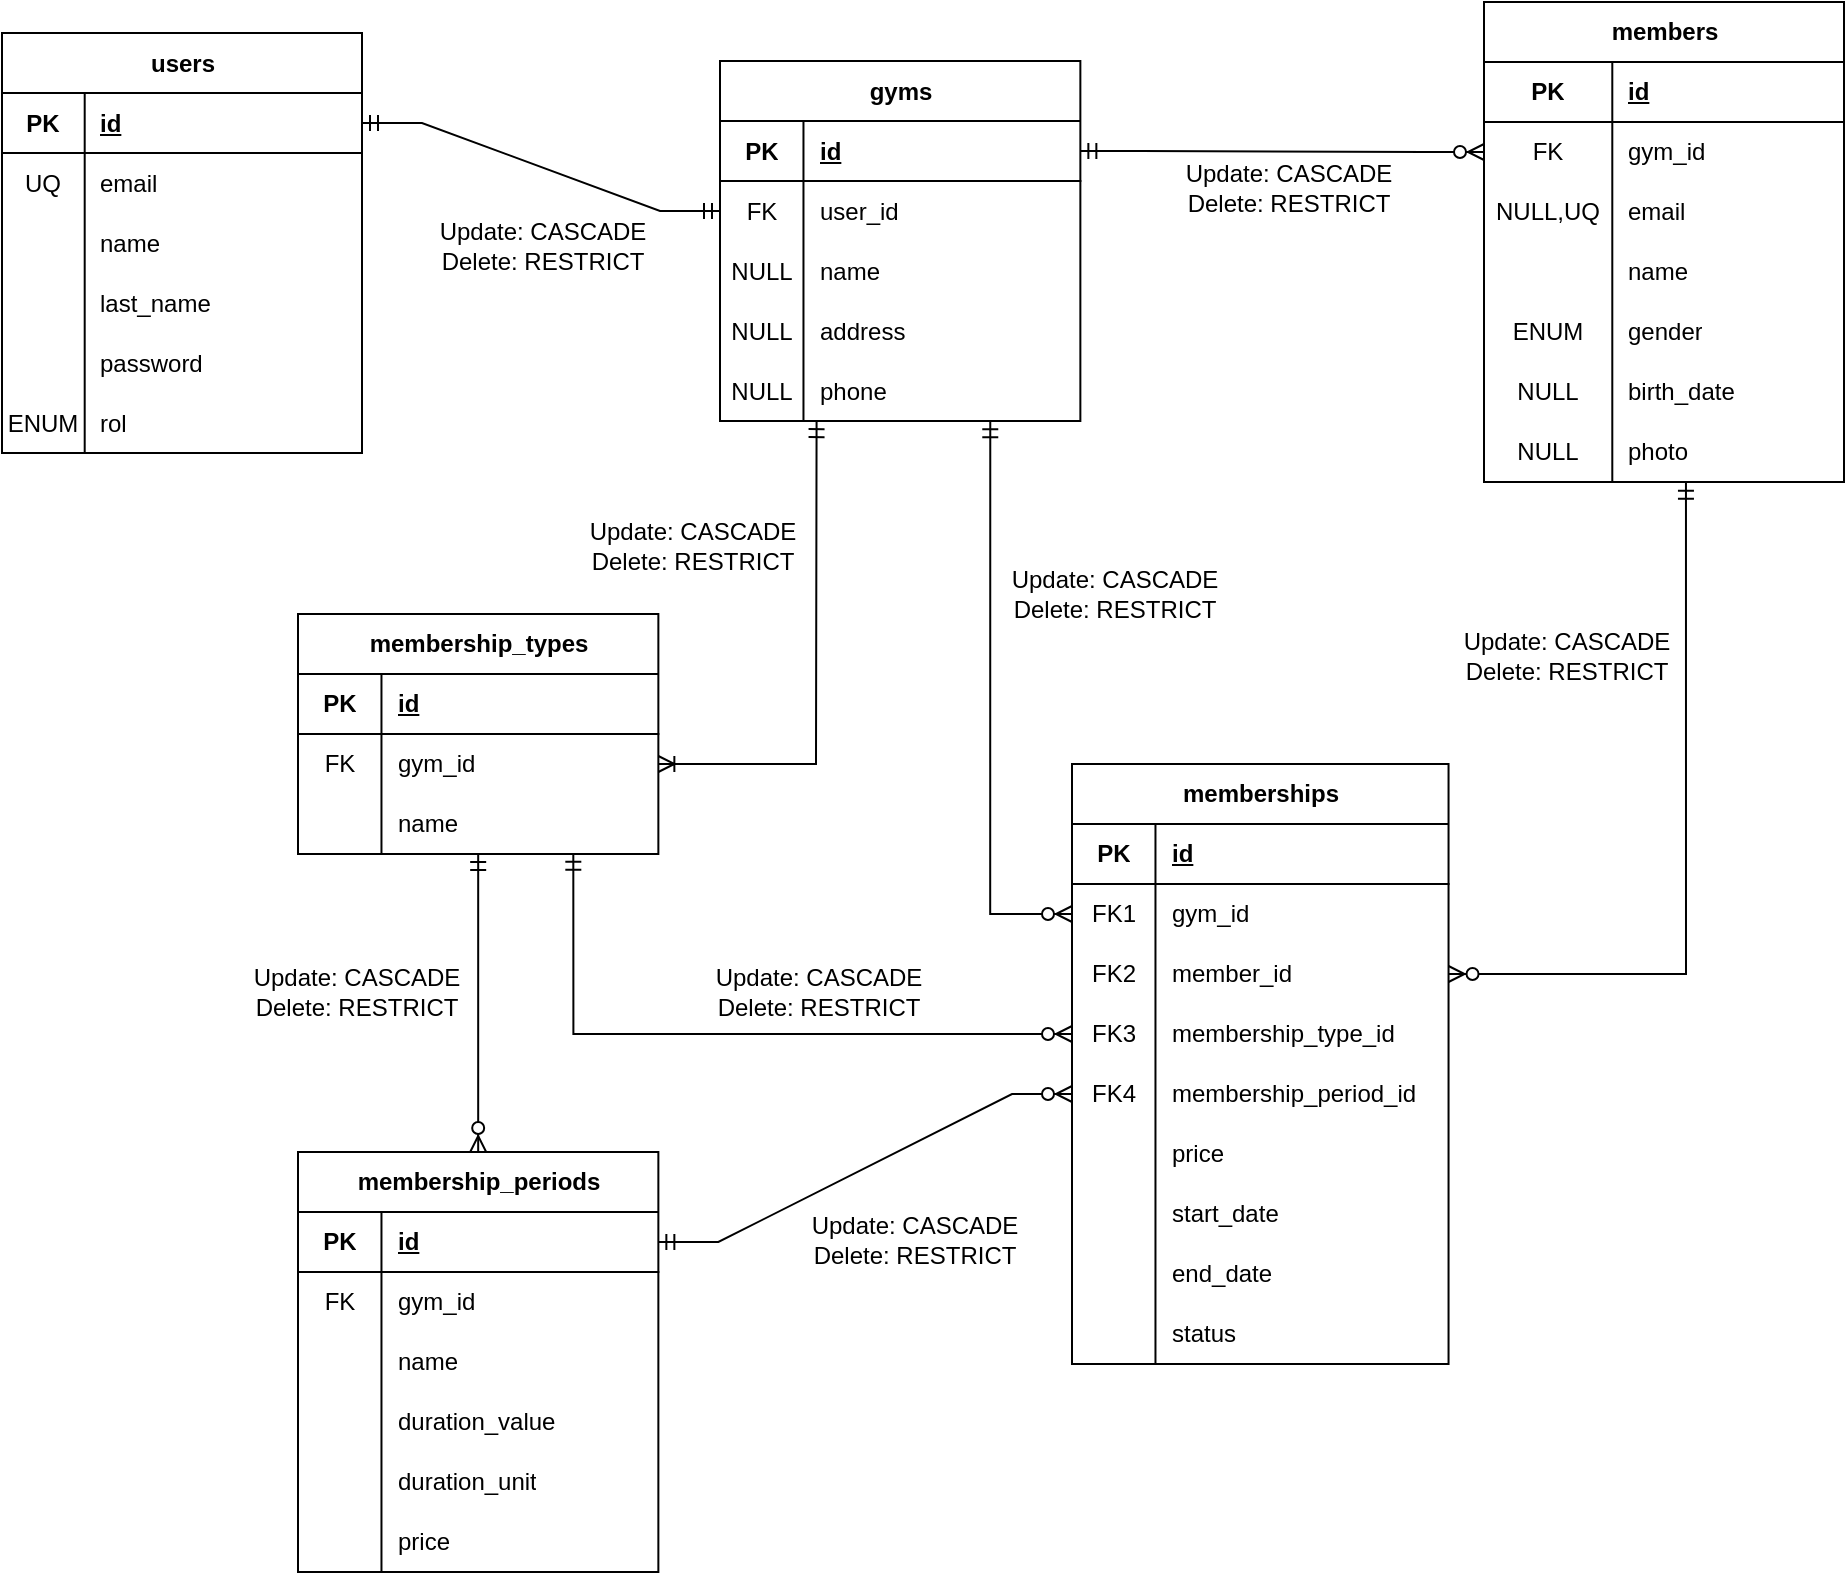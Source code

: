 <mxfile>
    <diagram name="Page-1" id="t_ZjzlIveFX3uH3_dq2D">
        <mxGraphModel dx="4653" dy="609" grid="0" gridSize="10" guides="1" tooltips="1" connect="1" arrows="1" fold="1" page="0" pageScale="1" pageWidth="1100" pageHeight="850" background="none" math="0" shadow="0" adaptiveColors="simple">
            <root>
                <mxCell id="0"/>
                <mxCell id="1" parent="0"/>
                <mxCell id="buDMk4SMQGIEA38cGcn8-2" value="users" style="shape=table;startSize=30;container=1;collapsible=1;childLayout=tableLayout;fixedRows=1;rowLines=0;fontStyle=1;align=center;resizeLast=1;html=1;" parent="1" vertex="1">
                    <mxGeometry x="-3993" y="307.5" width="180" height="210" as="geometry"/>
                </mxCell>
                <mxCell id="buDMk4SMQGIEA38cGcn8-3" value="" style="shape=tableRow;horizontal=0;startSize=0;swimlaneHead=0;swimlaneBody=0;fillColor=none;collapsible=0;dropTarget=0;points=[[0,0.5],[1,0.5]];portConstraint=eastwest;top=0;left=0;right=0;bottom=1;" parent="buDMk4SMQGIEA38cGcn8-2" vertex="1">
                    <mxGeometry y="30" width="180" height="30" as="geometry"/>
                </mxCell>
                <mxCell id="buDMk4SMQGIEA38cGcn8-4" value="PK" style="shape=partialRectangle;connectable=0;fillColor=none;top=0;left=0;bottom=0;right=0;fontStyle=1;overflow=hidden;whiteSpace=wrap;html=1;" parent="buDMk4SMQGIEA38cGcn8-3" vertex="1">
                    <mxGeometry width="41.35" height="30" as="geometry">
                        <mxRectangle width="41.35" height="30" as="alternateBounds"/>
                    </mxGeometry>
                </mxCell>
                <mxCell id="buDMk4SMQGIEA38cGcn8-5" value="id" style="shape=partialRectangle;connectable=0;fillColor=none;top=0;left=0;bottom=0;right=0;align=left;spacingLeft=6;fontStyle=5;overflow=hidden;whiteSpace=wrap;html=1;" parent="buDMk4SMQGIEA38cGcn8-3" vertex="1">
                    <mxGeometry x="41.35" width="138.65" height="30" as="geometry">
                        <mxRectangle width="138.65" height="30" as="alternateBounds"/>
                    </mxGeometry>
                </mxCell>
                <mxCell id="buDMk4SMQGIEA38cGcn8-6" value="" style="shape=tableRow;horizontal=0;startSize=0;swimlaneHead=0;swimlaneBody=0;fillColor=none;collapsible=0;dropTarget=0;points=[[0,0.5],[1,0.5]];portConstraint=eastwest;top=0;left=0;right=0;bottom=0;" parent="buDMk4SMQGIEA38cGcn8-2" vertex="1">
                    <mxGeometry y="60" width="180" height="30" as="geometry"/>
                </mxCell>
                <mxCell id="buDMk4SMQGIEA38cGcn8-7" value="UQ" style="shape=partialRectangle;connectable=0;fillColor=none;top=0;left=0;bottom=0;right=0;editable=1;overflow=hidden;whiteSpace=wrap;html=1;" parent="buDMk4SMQGIEA38cGcn8-6" vertex="1">
                    <mxGeometry width="41.35" height="30" as="geometry">
                        <mxRectangle width="41.35" height="30" as="alternateBounds"/>
                    </mxGeometry>
                </mxCell>
                <mxCell id="buDMk4SMQGIEA38cGcn8-8" value="email" style="shape=partialRectangle;connectable=0;fillColor=none;top=0;left=0;bottom=0;right=0;align=left;spacingLeft=6;overflow=hidden;whiteSpace=wrap;html=1;" parent="buDMk4SMQGIEA38cGcn8-6" vertex="1">
                    <mxGeometry x="41.35" width="138.65" height="30" as="geometry">
                        <mxRectangle width="138.65" height="30" as="alternateBounds"/>
                    </mxGeometry>
                </mxCell>
                <mxCell id="buDMk4SMQGIEA38cGcn8-9" value="" style="shape=tableRow;horizontal=0;startSize=0;swimlaneHead=0;swimlaneBody=0;fillColor=none;collapsible=0;dropTarget=0;points=[[0,0.5],[1,0.5]];portConstraint=eastwest;top=0;left=0;right=0;bottom=0;" parent="buDMk4SMQGIEA38cGcn8-2" vertex="1">
                    <mxGeometry y="90" width="180" height="30" as="geometry"/>
                </mxCell>
                <mxCell id="buDMk4SMQGIEA38cGcn8-10" value="" style="shape=partialRectangle;connectable=0;fillColor=none;top=0;left=0;bottom=0;right=0;editable=1;overflow=hidden;whiteSpace=wrap;html=1;" parent="buDMk4SMQGIEA38cGcn8-9" vertex="1">
                    <mxGeometry width="41.35" height="30" as="geometry">
                        <mxRectangle width="41.35" height="30" as="alternateBounds"/>
                    </mxGeometry>
                </mxCell>
                <mxCell id="buDMk4SMQGIEA38cGcn8-11" value="name" style="shape=partialRectangle;connectable=0;fillColor=none;top=0;left=0;bottom=0;right=0;align=left;spacingLeft=6;overflow=hidden;whiteSpace=wrap;html=1;" parent="buDMk4SMQGIEA38cGcn8-9" vertex="1">
                    <mxGeometry x="41.35" width="138.65" height="30" as="geometry">
                        <mxRectangle width="138.65" height="30" as="alternateBounds"/>
                    </mxGeometry>
                </mxCell>
                <mxCell id="ZmS3aK9wkaC02EFSY0Xw-1" value="" style="shape=tableRow;horizontal=0;startSize=0;swimlaneHead=0;swimlaneBody=0;fillColor=none;collapsible=0;dropTarget=0;points=[[0,0.5],[1,0.5]];portConstraint=eastwest;top=0;left=0;right=0;bottom=0;" parent="buDMk4SMQGIEA38cGcn8-2" vertex="1">
                    <mxGeometry y="120" width="180" height="30" as="geometry"/>
                </mxCell>
                <mxCell id="ZmS3aK9wkaC02EFSY0Xw-2" value="" style="shape=partialRectangle;connectable=0;fillColor=none;top=0;left=0;bottom=0;right=0;editable=1;overflow=hidden;whiteSpace=wrap;html=1;" parent="ZmS3aK9wkaC02EFSY0Xw-1" vertex="1">
                    <mxGeometry width="41.35" height="30" as="geometry">
                        <mxRectangle width="41.35" height="30" as="alternateBounds"/>
                    </mxGeometry>
                </mxCell>
                <mxCell id="ZmS3aK9wkaC02EFSY0Xw-3" value="last_name" style="shape=partialRectangle;connectable=0;fillColor=none;top=0;left=0;bottom=0;right=0;align=left;spacingLeft=6;overflow=hidden;whiteSpace=wrap;html=1;" parent="ZmS3aK9wkaC02EFSY0Xw-1" vertex="1">
                    <mxGeometry x="41.35" width="138.65" height="30" as="geometry">
                        <mxRectangle width="138.65" height="30" as="alternateBounds"/>
                    </mxGeometry>
                </mxCell>
                <mxCell id="buDMk4SMQGIEA38cGcn8-12" value="" style="shape=tableRow;horizontal=0;startSize=0;swimlaneHead=0;swimlaneBody=0;fillColor=none;collapsible=0;dropTarget=0;points=[[0,0.5],[1,0.5]];portConstraint=eastwest;top=0;left=0;right=0;bottom=0;" parent="buDMk4SMQGIEA38cGcn8-2" vertex="1">
                    <mxGeometry y="150" width="180" height="30" as="geometry"/>
                </mxCell>
                <mxCell id="buDMk4SMQGIEA38cGcn8-13" value="" style="shape=partialRectangle;connectable=0;fillColor=none;top=0;left=0;bottom=0;right=0;editable=1;overflow=hidden;whiteSpace=wrap;html=1;" parent="buDMk4SMQGIEA38cGcn8-12" vertex="1">
                    <mxGeometry width="41.35" height="30" as="geometry">
                        <mxRectangle width="41.35" height="30" as="alternateBounds"/>
                    </mxGeometry>
                </mxCell>
                <mxCell id="buDMk4SMQGIEA38cGcn8-14" value="password" style="shape=partialRectangle;connectable=0;fillColor=none;top=0;left=0;bottom=0;right=0;align=left;spacingLeft=6;overflow=hidden;whiteSpace=wrap;html=1;" parent="buDMk4SMQGIEA38cGcn8-12" vertex="1">
                    <mxGeometry x="41.35" width="138.65" height="30" as="geometry">
                        <mxRectangle width="138.65" height="30" as="alternateBounds"/>
                    </mxGeometry>
                </mxCell>
                <mxCell id="ZmS3aK9wkaC02EFSY0Xw-4" value="" style="shape=tableRow;horizontal=0;startSize=0;swimlaneHead=0;swimlaneBody=0;fillColor=none;collapsible=0;dropTarget=0;points=[[0,0.5],[1,0.5]];portConstraint=eastwest;top=0;left=0;right=0;bottom=0;" parent="buDMk4SMQGIEA38cGcn8-2" vertex="1">
                    <mxGeometry y="180" width="180" height="30" as="geometry"/>
                </mxCell>
                <mxCell id="ZmS3aK9wkaC02EFSY0Xw-5" value="ENUM" style="shape=partialRectangle;connectable=0;fillColor=none;top=0;left=0;bottom=0;right=0;editable=1;overflow=hidden;whiteSpace=wrap;html=1;" parent="ZmS3aK9wkaC02EFSY0Xw-4" vertex="1">
                    <mxGeometry width="41.35" height="30" as="geometry">
                        <mxRectangle width="41.35" height="30" as="alternateBounds"/>
                    </mxGeometry>
                </mxCell>
                <mxCell id="ZmS3aK9wkaC02EFSY0Xw-6" value="rol" style="shape=partialRectangle;connectable=0;fillColor=none;top=0;left=0;bottom=0;right=0;align=left;spacingLeft=6;overflow=hidden;whiteSpace=wrap;html=1;" parent="ZmS3aK9wkaC02EFSY0Xw-4" vertex="1">
                    <mxGeometry x="41.35" width="138.65" height="30" as="geometry">
                        <mxRectangle width="138.65" height="30" as="alternateBounds"/>
                    </mxGeometry>
                </mxCell>
                <mxCell id="buDMk4SMQGIEA38cGcn8-15" value="gyms" style="shape=table;startSize=30;container=1;collapsible=1;childLayout=tableLayout;fixedRows=1;rowLines=0;fontStyle=1;align=center;resizeLast=1;html=1;" parent="1" vertex="1">
                    <mxGeometry x="-3634" y="321.5" width="180.179" height="180" as="geometry"/>
                </mxCell>
                <mxCell id="buDMk4SMQGIEA38cGcn8-16" value="" style="shape=tableRow;horizontal=0;startSize=0;swimlaneHead=0;swimlaneBody=0;fillColor=none;collapsible=0;dropTarget=0;points=[[0,0.5],[1,0.5]];portConstraint=eastwest;top=0;left=0;right=0;bottom=1;" parent="buDMk4SMQGIEA38cGcn8-15" vertex="1">
                    <mxGeometry y="30" width="180.179" height="30" as="geometry"/>
                </mxCell>
                <mxCell id="buDMk4SMQGIEA38cGcn8-17" value="PK" style="shape=partialRectangle;connectable=0;fillColor=none;top=0;left=0;bottom=0;right=0;fontStyle=1;overflow=hidden;whiteSpace=wrap;html=1;" parent="buDMk4SMQGIEA38cGcn8-16" vertex="1">
                    <mxGeometry width="41.737" height="30" as="geometry">
                        <mxRectangle width="41.737" height="30" as="alternateBounds"/>
                    </mxGeometry>
                </mxCell>
                <mxCell id="buDMk4SMQGIEA38cGcn8-18" value="id" style="shape=partialRectangle;connectable=0;fillColor=none;top=0;left=0;bottom=0;right=0;align=left;spacingLeft=6;fontStyle=5;overflow=hidden;whiteSpace=wrap;html=1;" parent="buDMk4SMQGIEA38cGcn8-16" vertex="1">
                    <mxGeometry x="41.737" width="138.442" height="30" as="geometry">
                        <mxRectangle width="138.442" height="30" as="alternateBounds"/>
                    </mxGeometry>
                </mxCell>
                <mxCell id="buDMk4SMQGIEA38cGcn8-19" value="" style="shape=tableRow;horizontal=0;startSize=0;swimlaneHead=0;swimlaneBody=0;fillColor=none;collapsible=0;dropTarget=0;points=[[0,0.5],[1,0.5]];portConstraint=eastwest;top=0;left=0;right=0;bottom=0;" parent="buDMk4SMQGIEA38cGcn8-15" vertex="1">
                    <mxGeometry y="60" width="180.179" height="30" as="geometry"/>
                </mxCell>
                <mxCell id="buDMk4SMQGIEA38cGcn8-20" value="FK" style="shape=partialRectangle;connectable=0;fillColor=none;top=0;left=0;bottom=0;right=0;editable=1;overflow=hidden;whiteSpace=wrap;html=1;" parent="buDMk4SMQGIEA38cGcn8-19" vertex="1">
                    <mxGeometry width="41.737" height="30" as="geometry">
                        <mxRectangle width="41.737" height="30" as="alternateBounds"/>
                    </mxGeometry>
                </mxCell>
                <mxCell id="buDMk4SMQGIEA38cGcn8-21" value="user_id" style="shape=partialRectangle;connectable=0;fillColor=none;top=0;left=0;bottom=0;right=0;align=left;spacingLeft=6;overflow=hidden;whiteSpace=wrap;html=1;" parent="buDMk4SMQGIEA38cGcn8-19" vertex="1">
                    <mxGeometry x="41.737" width="138.442" height="30" as="geometry">
                        <mxRectangle width="138.442" height="30" as="alternateBounds"/>
                    </mxGeometry>
                </mxCell>
                <mxCell id="buDMk4SMQGIEA38cGcn8-29" value="" style="shape=tableRow;horizontal=0;startSize=0;swimlaneHead=0;swimlaneBody=0;fillColor=none;collapsible=0;dropTarget=0;points=[[0,0.5],[1,0.5]];portConstraint=eastwest;top=0;left=0;right=0;bottom=0;" parent="buDMk4SMQGIEA38cGcn8-15" vertex="1">
                    <mxGeometry y="90" width="180.179" height="30" as="geometry"/>
                </mxCell>
                <mxCell id="buDMk4SMQGIEA38cGcn8-30" value="NULL" style="shape=partialRectangle;connectable=0;fillColor=none;top=0;left=0;bottom=0;right=0;editable=1;overflow=hidden;whiteSpace=wrap;html=1;" parent="buDMk4SMQGIEA38cGcn8-29" vertex="1">
                    <mxGeometry width="41.737" height="30" as="geometry">
                        <mxRectangle width="41.737" height="30" as="alternateBounds"/>
                    </mxGeometry>
                </mxCell>
                <mxCell id="buDMk4SMQGIEA38cGcn8-31" value="name" style="shape=partialRectangle;connectable=0;fillColor=none;top=0;left=0;bottom=0;right=0;align=left;spacingLeft=6;overflow=hidden;whiteSpace=wrap;html=1;" parent="buDMk4SMQGIEA38cGcn8-29" vertex="1">
                    <mxGeometry x="41.737" width="138.442" height="30" as="geometry">
                        <mxRectangle width="138.442" height="30" as="alternateBounds"/>
                    </mxGeometry>
                </mxCell>
                <mxCell id="buDMk4SMQGIEA38cGcn8-22" value="" style="shape=tableRow;horizontal=0;startSize=0;swimlaneHead=0;swimlaneBody=0;fillColor=none;collapsible=0;dropTarget=0;points=[[0,0.5],[1,0.5]];portConstraint=eastwest;top=0;left=0;right=0;bottom=0;" parent="buDMk4SMQGIEA38cGcn8-15" vertex="1">
                    <mxGeometry y="120" width="180.179" height="30" as="geometry"/>
                </mxCell>
                <mxCell id="buDMk4SMQGIEA38cGcn8-23" value="NULL" style="shape=partialRectangle;connectable=0;fillColor=none;top=0;left=0;bottom=0;right=0;editable=1;overflow=hidden;whiteSpace=wrap;html=1;" parent="buDMk4SMQGIEA38cGcn8-22" vertex="1">
                    <mxGeometry width="41.737" height="30" as="geometry">
                        <mxRectangle width="41.737" height="30" as="alternateBounds"/>
                    </mxGeometry>
                </mxCell>
                <mxCell id="buDMk4SMQGIEA38cGcn8-24" value="address" style="shape=partialRectangle;connectable=0;fillColor=none;top=0;left=0;bottom=0;right=0;align=left;spacingLeft=6;overflow=hidden;whiteSpace=wrap;html=1;" parent="buDMk4SMQGIEA38cGcn8-22" vertex="1">
                    <mxGeometry x="41.737" width="138.442" height="30" as="geometry">
                        <mxRectangle width="138.442" height="30" as="alternateBounds"/>
                    </mxGeometry>
                </mxCell>
                <mxCell id="ZmS3aK9wkaC02EFSY0Xw-7" value="" style="shape=tableRow;horizontal=0;startSize=0;swimlaneHead=0;swimlaneBody=0;fillColor=none;collapsible=0;dropTarget=0;points=[[0,0.5],[1,0.5]];portConstraint=eastwest;top=0;left=0;right=0;bottom=0;" parent="buDMk4SMQGIEA38cGcn8-15" vertex="1">
                    <mxGeometry y="150" width="180.179" height="30" as="geometry"/>
                </mxCell>
                <mxCell id="ZmS3aK9wkaC02EFSY0Xw-8" value="NULL" style="shape=partialRectangle;connectable=0;fillColor=none;top=0;left=0;bottom=0;right=0;editable=1;overflow=hidden;whiteSpace=wrap;html=1;" parent="ZmS3aK9wkaC02EFSY0Xw-7" vertex="1">
                    <mxGeometry width="41.737" height="30" as="geometry">
                        <mxRectangle width="41.737" height="30" as="alternateBounds"/>
                    </mxGeometry>
                </mxCell>
                <mxCell id="ZmS3aK9wkaC02EFSY0Xw-9" value="phone" style="shape=partialRectangle;connectable=0;fillColor=none;top=0;left=0;bottom=0;right=0;align=left;spacingLeft=6;overflow=hidden;whiteSpace=wrap;html=1;" parent="ZmS3aK9wkaC02EFSY0Xw-7" vertex="1">
                    <mxGeometry x="41.737" width="138.442" height="30" as="geometry">
                        <mxRectangle width="138.442" height="30" as="alternateBounds"/>
                    </mxGeometry>
                </mxCell>
                <mxCell id="buDMk4SMQGIEA38cGcn8-28" value="" style="fontSize=12;html=1;endArrow=ERmandOne;startArrow=ERmandOne;rounded=0;entryX=0;entryY=0.5;entryDx=0;entryDy=0;exitX=1;exitY=0.5;exitDx=0;exitDy=0;edgeStyle=entityRelationEdgeStyle;elbow=vertical;" parent="1" source="buDMk4SMQGIEA38cGcn8-3" target="buDMk4SMQGIEA38cGcn8-19" edge="1">
                    <mxGeometry width="100" height="100" relative="1" as="geometry">
                        <mxPoint x="-4259" y="489.5" as="sourcePoint"/>
                        <mxPoint x="-4159" y="389.5" as="targetPoint"/>
                    </mxGeometry>
                </mxCell>
                <mxCell id="buDMk4SMQGIEA38cGcn8-103" value="Update: CASCADE&lt;div&gt;Delete: RESTRICT&lt;/div&gt;" style="text;html=1;align=center;verticalAlign=middle;resizable=0;points=[];autosize=1;strokeColor=none;fillColor=none;" parent="1" vertex="1">
                    <mxGeometry x="-3784" y="393" width="121" height="41" as="geometry"/>
                </mxCell>
                <mxCell id="ZmS3aK9wkaC02EFSY0Xw-10" value="members" style="shape=table;startSize=30;container=1;collapsible=1;childLayout=tableLayout;fixedRows=1;rowLines=0;fontStyle=1;align=center;resizeLast=1;html=1;" parent="1" vertex="1">
                    <mxGeometry x="-3252" y="292" width="180" height="240" as="geometry"/>
                </mxCell>
                <mxCell id="ZmS3aK9wkaC02EFSY0Xw-11" value="" style="shape=tableRow;horizontal=0;startSize=0;swimlaneHead=0;swimlaneBody=0;fillColor=none;collapsible=0;dropTarget=0;points=[[0,0.5],[1,0.5]];portConstraint=eastwest;top=0;left=0;right=0;bottom=1;" parent="ZmS3aK9wkaC02EFSY0Xw-10" vertex="1">
                    <mxGeometry y="30" width="180" height="30" as="geometry"/>
                </mxCell>
                <mxCell id="ZmS3aK9wkaC02EFSY0Xw-12" value="PK" style="shape=partialRectangle;connectable=0;fillColor=none;top=0;left=0;bottom=0;right=0;fontStyle=1;overflow=hidden;whiteSpace=wrap;html=1;" parent="ZmS3aK9wkaC02EFSY0Xw-11" vertex="1">
                    <mxGeometry width="64.15" height="30" as="geometry">
                        <mxRectangle width="64.15" height="30" as="alternateBounds"/>
                    </mxGeometry>
                </mxCell>
                <mxCell id="ZmS3aK9wkaC02EFSY0Xw-13" value="id" style="shape=partialRectangle;connectable=0;fillColor=none;top=0;left=0;bottom=0;right=0;align=left;spacingLeft=6;fontStyle=5;overflow=hidden;whiteSpace=wrap;html=1;" parent="ZmS3aK9wkaC02EFSY0Xw-11" vertex="1">
                    <mxGeometry x="64.15" width="115.85" height="30" as="geometry">
                        <mxRectangle width="115.85" height="30" as="alternateBounds"/>
                    </mxGeometry>
                </mxCell>
                <mxCell id="ZmS3aK9wkaC02EFSY0Xw-14" value="" style="shape=tableRow;horizontal=0;startSize=0;swimlaneHead=0;swimlaneBody=0;fillColor=none;collapsible=0;dropTarget=0;points=[[0,0.5],[1,0.5]];portConstraint=eastwest;top=0;left=0;right=0;bottom=0;" parent="ZmS3aK9wkaC02EFSY0Xw-10" vertex="1">
                    <mxGeometry y="60" width="180" height="30" as="geometry"/>
                </mxCell>
                <mxCell id="ZmS3aK9wkaC02EFSY0Xw-15" value="FK" style="shape=partialRectangle;connectable=0;fillColor=none;top=0;left=0;bottom=0;right=0;editable=1;overflow=hidden;whiteSpace=wrap;html=1;" parent="ZmS3aK9wkaC02EFSY0Xw-14" vertex="1">
                    <mxGeometry width="64.15" height="30" as="geometry">
                        <mxRectangle width="64.15" height="30" as="alternateBounds"/>
                    </mxGeometry>
                </mxCell>
                <mxCell id="ZmS3aK9wkaC02EFSY0Xw-16" value="gym_id" style="shape=partialRectangle;connectable=0;fillColor=none;top=0;left=0;bottom=0;right=0;align=left;spacingLeft=6;overflow=hidden;whiteSpace=wrap;html=1;" parent="ZmS3aK9wkaC02EFSY0Xw-14" vertex="1">
                    <mxGeometry x="64.15" width="115.85" height="30" as="geometry">
                        <mxRectangle width="115.85" height="30" as="alternateBounds"/>
                    </mxGeometry>
                </mxCell>
                <mxCell id="ZmS3aK9wkaC02EFSY0Xw-33" value="" style="shape=tableRow;horizontal=0;startSize=0;swimlaneHead=0;swimlaneBody=0;fillColor=none;collapsible=0;dropTarget=0;points=[[0,0.5],[1,0.5]];portConstraint=eastwest;top=0;left=0;right=0;bottom=0;" parent="ZmS3aK9wkaC02EFSY0Xw-10" vertex="1">
                    <mxGeometry y="90" width="180" height="30" as="geometry"/>
                </mxCell>
                <mxCell id="ZmS3aK9wkaC02EFSY0Xw-34" value="NULL,UQ" style="shape=partialRectangle;connectable=0;fillColor=none;top=0;left=0;bottom=0;right=0;editable=1;overflow=hidden;whiteSpace=wrap;html=1;" parent="ZmS3aK9wkaC02EFSY0Xw-33" vertex="1">
                    <mxGeometry width="64.15" height="30" as="geometry">
                        <mxRectangle width="64.15" height="30" as="alternateBounds"/>
                    </mxGeometry>
                </mxCell>
                <mxCell id="ZmS3aK9wkaC02EFSY0Xw-35" value="email" style="shape=partialRectangle;connectable=0;fillColor=none;top=0;left=0;bottom=0;right=0;align=left;spacingLeft=6;overflow=hidden;whiteSpace=wrap;html=1;" parent="ZmS3aK9wkaC02EFSY0Xw-33" vertex="1">
                    <mxGeometry x="64.15" width="115.85" height="30" as="geometry">
                        <mxRectangle width="115.85" height="30" as="alternateBounds"/>
                    </mxGeometry>
                </mxCell>
                <mxCell id="ZmS3aK9wkaC02EFSY0Xw-17" value="" style="shape=tableRow;horizontal=0;startSize=0;swimlaneHead=0;swimlaneBody=0;fillColor=none;collapsible=0;dropTarget=0;points=[[0,0.5],[1,0.5]];portConstraint=eastwest;top=0;left=0;right=0;bottom=0;" parent="ZmS3aK9wkaC02EFSY0Xw-10" vertex="1">
                    <mxGeometry y="120" width="180" height="30" as="geometry"/>
                </mxCell>
                <mxCell id="ZmS3aK9wkaC02EFSY0Xw-18" value="" style="shape=partialRectangle;connectable=0;fillColor=none;top=0;left=0;bottom=0;right=0;editable=1;overflow=hidden;whiteSpace=wrap;html=1;" parent="ZmS3aK9wkaC02EFSY0Xw-17" vertex="1">
                    <mxGeometry width="64.15" height="30" as="geometry">
                        <mxRectangle width="64.15" height="30" as="alternateBounds"/>
                    </mxGeometry>
                </mxCell>
                <mxCell id="ZmS3aK9wkaC02EFSY0Xw-19" value="name" style="shape=partialRectangle;connectable=0;fillColor=none;top=0;left=0;bottom=0;right=0;align=left;spacingLeft=6;overflow=hidden;whiteSpace=wrap;html=1;" parent="ZmS3aK9wkaC02EFSY0Xw-17" vertex="1">
                    <mxGeometry x="64.15" width="115.85" height="30" as="geometry">
                        <mxRectangle width="115.85" height="30" as="alternateBounds"/>
                    </mxGeometry>
                </mxCell>
                <mxCell id="ZmS3aK9wkaC02EFSY0Xw-23" value="" style="shape=tableRow;horizontal=0;startSize=0;swimlaneHead=0;swimlaneBody=0;fillColor=none;collapsible=0;dropTarget=0;points=[[0,0.5],[1,0.5]];portConstraint=eastwest;top=0;left=0;right=0;bottom=0;" parent="ZmS3aK9wkaC02EFSY0Xw-10" vertex="1">
                    <mxGeometry y="150" width="180" height="30" as="geometry"/>
                </mxCell>
                <mxCell id="ZmS3aK9wkaC02EFSY0Xw-24" value="ENUM" style="shape=partialRectangle;connectable=0;fillColor=none;top=0;left=0;bottom=0;right=0;editable=1;overflow=hidden;whiteSpace=wrap;html=1;" parent="ZmS3aK9wkaC02EFSY0Xw-23" vertex="1">
                    <mxGeometry width="64.15" height="30" as="geometry">
                        <mxRectangle width="64.15" height="30" as="alternateBounds"/>
                    </mxGeometry>
                </mxCell>
                <mxCell id="ZmS3aK9wkaC02EFSY0Xw-25" value="gender" style="shape=partialRectangle;connectable=0;fillColor=none;top=0;left=0;bottom=0;right=0;align=left;spacingLeft=6;overflow=hidden;whiteSpace=wrap;html=1;" parent="ZmS3aK9wkaC02EFSY0Xw-23" vertex="1">
                    <mxGeometry x="64.15" width="115.85" height="30" as="geometry">
                        <mxRectangle width="115.85" height="30" as="alternateBounds"/>
                    </mxGeometry>
                </mxCell>
                <mxCell id="ZmS3aK9wkaC02EFSY0Xw-26" value="" style="shape=tableRow;horizontal=0;startSize=0;swimlaneHead=0;swimlaneBody=0;fillColor=none;collapsible=0;dropTarget=0;points=[[0,0.5],[1,0.5]];portConstraint=eastwest;top=0;left=0;right=0;bottom=0;" parent="ZmS3aK9wkaC02EFSY0Xw-10" vertex="1">
                    <mxGeometry y="180" width="180" height="30" as="geometry"/>
                </mxCell>
                <mxCell id="ZmS3aK9wkaC02EFSY0Xw-27" value="NULL" style="shape=partialRectangle;connectable=0;fillColor=none;top=0;left=0;bottom=0;right=0;editable=1;overflow=hidden;whiteSpace=wrap;html=1;" parent="ZmS3aK9wkaC02EFSY0Xw-26" vertex="1">
                    <mxGeometry width="64.15" height="30" as="geometry">
                        <mxRectangle width="64.15" height="30" as="alternateBounds"/>
                    </mxGeometry>
                </mxCell>
                <mxCell id="ZmS3aK9wkaC02EFSY0Xw-28" value="birth_date" style="shape=partialRectangle;connectable=0;fillColor=none;top=0;left=0;bottom=0;right=0;align=left;spacingLeft=6;overflow=hidden;whiteSpace=wrap;html=1;" parent="ZmS3aK9wkaC02EFSY0Xw-26" vertex="1">
                    <mxGeometry x="64.15" width="115.85" height="30" as="geometry">
                        <mxRectangle width="115.85" height="30" as="alternateBounds"/>
                    </mxGeometry>
                </mxCell>
                <mxCell id="ZmS3aK9wkaC02EFSY0Xw-29" value="" style="shape=tableRow;horizontal=0;startSize=0;swimlaneHead=0;swimlaneBody=0;fillColor=none;collapsible=0;dropTarget=0;points=[[0,0.5],[1,0.5]];portConstraint=eastwest;top=0;left=0;right=0;bottom=0;" parent="ZmS3aK9wkaC02EFSY0Xw-10" vertex="1">
                    <mxGeometry y="210" width="180" height="30" as="geometry"/>
                </mxCell>
                <mxCell id="ZmS3aK9wkaC02EFSY0Xw-30" value="NULL" style="shape=partialRectangle;connectable=0;fillColor=none;top=0;left=0;bottom=0;right=0;editable=1;overflow=hidden;whiteSpace=wrap;html=1;" parent="ZmS3aK9wkaC02EFSY0Xw-29" vertex="1">
                    <mxGeometry width="64.15" height="30" as="geometry">
                        <mxRectangle width="64.15" height="30" as="alternateBounds"/>
                    </mxGeometry>
                </mxCell>
                <mxCell id="ZmS3aK9wkaC02EFSY0Xw-31" value="photo" style="shape=partialRectangle;connectable=0;fillColor=none;top=0;left=0;bottom=0;right=0;align=left;spacingLeft=6;overflow=hidden;whiteSpace=wrap;html=1;" parent="ZmS3aK9wkaC02EFSY0Xw-29" vertex="1">
                    <mxGeometry x="64.15" width="115.85" height="30" as="geometry">
                        <mxRectangle width="115.85" height="30" as="alternateBounds"/>
                    </mxGeometry>
                </mxCell>
                <mxCell id="ZmS3aK9wkaC02EFSY0Xw-32" value="" style="edgeStyle=entityRelationEdgeStyle;fontSize=12;html=1;endArrow=ERzeroToMany;startArrow=ERmandOne;rounded=0;entryX=0;entryY=0.5;entryDx=0;entryDy=0;exitX=1;exitY=0.5;exitDx=0;exitDy=0;" parent="1" source="buDMk4SMQGIEA38cGcn8-16" target="ZmS3aK9wkaC02EFSY0Xw-14" edge="1">
                    <mxGeometry width="100" height="100" relative="1" as="geometry">
                        <mxPoint x="-3584" y="524" as="sourcePoint"/>
                        <mxPoint x="-3345" y="415" as="targetPoint"/>
                    </mxGeometry>
                </mxCell>
                <mxCell id="ZmS3aK9wkaC02EFSY0Xw-36" value="Update: CASCADE&lt;div&gt;Delete: RESTRICT&lt;/div&gt;" style="text;html=1;align=center;verticalAlign=middle;resizable=0;points=[];autosize=1;strokeColor=none;fillColor=none;" parent="1" vertex="1">
                    <mxGeometry x="-3410.41" y="364" width="121" height="41" as="geometry"/>
                </mxCell>
                <mxCell id="ZmS3aK9wkaC02EFSY0Xw-38" value="membership_types" style="shape=table;startSize=30;container=1;collapsible=1;childLayout=tableLayout;fixedRows=1;rowLines=0;fontStyle=1;align=center;resizeLast=1;html=1;" parent="1" vertex="1">
                    <mxGeometry x="-3845" y="598" width="180.179" height="120" as="geometry"/>
                </mxCell>
                <mxCell id="ZmS3aK9wkaC02EFSY0Xw-39" value="" style="shape=tableRow;horizontal=0;startSize=0;swimlaneHead=0;swimlaneBody=0;fillColor=none;collapsible=0;dropTarget=0;points=[[0,0.5],[1,0.5]];portConstraint=eastwest;top=0;left=0;right=0;bottom=1;" parent="ZmS3aK9wkaC02EFSY0Xw-38" vertex="1">
                    <mxGeometry y="30" width="180.179" height="30" as="geometry"/>
                </mxCell>
                <mxCell id="ZmS3aK9wkaC02EFSY0Xw-40" value="PK" style="shape=partialRectangle;connectable=0;fillColor=none;top=0;left=0;bottom=0;right=0;fontStyle=1;overflow=hidden;whiteSpace=wrap;html=1;" parent="ZmS3aK9wkaC02EFSY0Xw-39" vertex="1">
                    <mxGeometry width="41.737" height="30" as="geometry">
                        <mxRectangle width="41.737" height="30" as="alternateBounds"/>
                    </mxGeometry>
                </mxCell>
                <mxCell id="ZmS3aK9wkaC02EFSY0Xw-41" value="id" style="shape=partialRectangle;connectable=0;fillColor=none;top=0;left=0;bottom=0;right=0;align=left;spacingLeft=6;fontStyle=5;overflow=hidden;whiteSpace=wrap;html=1;" parent="ZmS3aK9wkaC02EFSY0Xw-39" vertex="1">
                    <mxGeometry x="41.737" width="138.442" height="30" as="geometry">
                        <mxRectangle width="138.442" height="30" as="alternateBounds"/>
                    </mxGeometry>
                </mxCell>
                <mxCell id="ZmS3aK9wkaC02EFSY0Xw-42" value="" style="shape=tableRow;horizontal=0;startSize=0;swimlaneHead=0;swimlaneBody=0;fillColor=none;collapsible=0;dropTarget=0;points=[[0,0.5],[1,0.5]];portConstraint=eastwest;top=0;left=0;right=0;bottom=0;" parent="ZmS3aK9wkaC02EFSY0Xw-38" vertex="1">
                    <mxGeometry y="60" width="180.179" height="30" as="geometry"/>
                </mxCell>
                <mxCell id="ZmS3aK9wkaC02EFSY0Xw-43" value="FK" style="shape=partialRectangle;connectable=0;fillColor=none;top=0;left=0;bottom=0;right=0;editable=1;overflow=hidden;whiteSpace=wrap;html=1;" parent="ZmS3aK9wkaC02EFSY0Xw-42" vertex="1">
                    <mxGeometry width="41.737" height="30" as="geometry">
                        <mxRectangle width="41.737" height="30" as="alternateBounds"/>
                    </mxGeometry>
                </mxCell>
                <mxCell id="ZmS3aK9wkaC02EFSY0Xw-44" value="gym_id" style="shape=partialRectangle;connectable=0;fillColor=none;top=0;left=0;bottom=0;right=0;align=left;spacingLeft=6;overflow=hidden;whiteSpace=wrap;html=1;" parent="ZmS3aK9wkaC02EFSY0Xw-42" vertex="1">
                    <mxGeometry x="41.737" width="138.442" height="30" as="geometry">
                        <mxRectangle width="138.442" height="30" as="alternateBounds"/>
                    </mxGeometry>
                </mxCell>
                <mxCell id="ZmS3aK9wkaC02EFSY0Xw-45" value="" style="shape=tableRow;horizontal=0;startSize=0;swimlaneHead=0;swimlaneBody=0;fillColor=none;collapsible=0;dropTarget=0;points=[[0,0.5],[1,0.5]];portConstraint=eastwest;top=0;left=0;right=0;bottom=0;" parent="ZmS3aK9wkaC02EFSY0Xw-38" vertex="1">
                    <mxGeometry y="90" width="180.179" height="30" as="geometry"/>
                </mxCell>
                <mxCell id="ZmS3aK9wkaC02EFSY0Xw-46" value="" style="shape=partialRectangle;connectable=0;fillColor=none;top=0;left=0;bottom=0;right=0;editable=1;overflow=hidden;whiteSpace=wrap;html=1;" parent="ZmS3aK9wkaC02EFSY0Xw-45" vertex="1">
                    <mxGeometry width="41.737" height="30" as="geometry">
                        <mxRectangle width="41.737" height="30" as="alternateBounds"/>
                    </mxGeometry>
                </mxCell>
                <mxCell id="ZmS3aK9wkaC02EFSY0Xw-47" value="name" style="shape=partialRectangle;connectable=0;fillColor=none;top=0;left=0;bottom=0;right=0;align=left;spacingLeft=6;overflow=hidden;whiteSpace=wrap;html=1;" parent="ZmS3aK9wkaC02EFSY0Xw-45" vertex="1">
                    <mxGeometry x="41.737" width="138.442" height="30" as="geometry">
                        <mxRectangle width="138.442" height="30" as="alternateBounds"/>
                    </mxGeometry>
                </mxCell>
                <mxCell id="ZmS3aK9wkaC02EFSY0Xw-54" value="membership_periods" style="shape=table;startSize=30;container=1;collapsible=1;childLayout=tableLayout;fixedRows=1;rowLines=0;fontStyle=1;align=center;resizeLast=1;html=1;" parent="1" vertex="1">
                    <mxGeometry x="-3845" y="867" width="180.179" height="210" as="geometry"/>
                </mxCell>
                <mxCell id="ZmS3aK9wkaC02EFSY0Xw-55" value="" style="shape=tableRow;horizontal=0;startSize=0;swimlaneHead=0;swimlaneBody=0;fillColor=none;collapsible=0;dropTarget=0;points=[[0,0.5],[1,0.5]];portConstraint=eastwest;top=0;left=0;right=0;bottom=1;" parent="ZmS3aK9wkaC02EFSY0Xw-54" vertex="1">
                    <mxGeometry y="30" width="180.179" height="30" as="geometry"/>
                </mxCell>
                <mxCell id="ZmS3aK9wkaC02EFSY0Xw-56" value="PK" style="shape=partialRectangle;connectable=0;fillColor=none;top=0;left=0;bottom=0;right=0;fontStyle=1;overflow=hidden;whiteSpace=wrap;html=1;" parent="ZmS3aK9wkaC02EFSY0Xw-55" vertex="1">
                    <mxGeometry width="41.737" height="30" as="geometry">
                        <mxRectangle width="41.737" height="30" as="alternateBounds"/>
                    </mxGeometry>
                </mxCell>
                <mxCell id="ZmS3aK9wkaC02EFSY0Xw-57" value="id" style="shape=partialRectangle;connectable=0;fillColor=none;top=0;left=0;bottom=0;right=0;align=left;spacingLeft=6;fontStyle=5;overflow=hidden;whiteSpace=wrap;html=1;" parent="ZmS3aK9wkaC02EFSY0Xw-55" vertex="1">
                    <mxGeometry x="41.737" width="138.442" height="30" as="geometry">
                        <mxRectangle width="138.442" height="30" as="alternateBounds"/>
                    </mxGeometry>
                </mxCell>
                <mxCell id="ZmS3aK9wkaC02EFSY0Xw-58" value="" style="shape=tableRow;horizontal=0;startSize=0;swimlaneHead=0;swimlaneBody=0;fillColor=none;collapsible=0;dropTarget=0;points=[[0,0.5],[1,0.5]];portConstraint=eastwest;top=0;left=0;right=0;bottom=0;" parent="ZmS3aK9wkaC02EFSY0Xw-54" vertex="1">
                    <mxGeometry y="60" width="180.179" height="30" as="geometry"/>
                </mxCell>
                <mxCell id="ZmS3aK9wkaC02EFSY0Xw-59" value="FK" style="shape=partialRectangle;connectable=0;fillColor=none;top=0;left=0;bottom=0;right=0;editable=1;overflow=hidden;whiteSpace=wrap;html=1;" parent="ZmS3aK9wkaC02EFSY0Xw-58" vertex="1">
                    <mxGeometry width="41.737" height="30" as="geometry">
                        <mxRectangle width="41.737" height="30" as="alternateBounds"/>
                    </mxGeometry>
                </mxCell>
                <mxCell id="ZmS3aK9wkaC02EFSY0Xw-60" value="gym_id" style="shape=partialRectangle;connectable=0;fillColor=none;top=0;left=0;bottom=0;right=0;align=left;spacingLeft=6;overflow=hidden;whiteSpace=wrap;html=1;" parent="ZmS3aK9wkaC02EFSY0Xw-58" vertex="1">
                    <mxGeometry x="41.737" width="138.442" height="30" as="geometry">
                        <mxRectangle width="138.442" height="30" as="alternateBounds"/>
                    </mxGeometry>
                </mxCell>
                <mxCell id="ZmS3aK9wkaC02EFSY0Xw-61" value="" style="shape=tableRow;horizontal=0;startSize=0;swimlaneHead=0;swimlaneBody=0;fillColor=none;collapsible=0;dropTarget=0;points=[[0,0.5],[1,0.5]];portConstraint=eastwest;top=0;left=0;right=0;bottom=0;" parent="ZmS3aK9wkaC02EFSY0Xw-54" vertex="1">
                    <mxGeometry y="90" width="180.179" height="30" as="geometry"/>
                </mxCell>
                <mxCell id="ZmS3aK9wkaC02EFSY0Xw-62" value="" style="shape=partialRectangle;connectable=0;fillColor=none;top=0;left=0;bottom=0;right=0;editable=1;overflow=hidden;whiteSpace=wrap;html=1;" parent="ZmS3aK9wkaC02EFSY0Xw-61" vertex="1">
                    <mxGeometry width="41.737" height="30" as="geometry">
                        <mxRectangle width="41.737" height="30" as="alternateBounds"/>
                    </mxGeometry>
                </mxCell>
                <mxCell id="ZmS3aK9wkaC02EFSY0Xw-63" value="name" style="shape=partialRectangle;connectable=0;fillColor=none;top=0;left=0;bottom=0;right=0;align=left;spacingLeft=6;overflow=hidden;whiteSpace=wrap;html=1;" parent="ZmS3aK9wkaC02EFSY0Xw-61" vertex="1">
                    <mxGeometry x="41.737" width="138.442" height="30" as="geometry">
                        <mxRectangle width="138.442" height="30" as="alternateBounds"/>
                    </mxGeometry>
                </mxCell>
                <mxCell id="ZmS3aK9wkaC02EFSY0Xw-64" value="" style="shape=tableRow;horizontal=0;startSize=0;swimlaneHead=0;swimlaneBody=0;fillColor=none;collapsible=0;dropTarget=0;points=[[0,0.5],[1,0.5]];portConstraint=eastwest;top=0;left=0;right=0;bottom=0;" parent="ZmS3aK9wkaC02EFSY0Xw-54" vertex="1">
                    <mxGeometry y="120" width="180.179" height="30" as="geometry"/>
                </mxCell>
                <mxCell id="ZmS3aK9wkaC02EFSY0Xw-65" value="" style="shape=partialRectangle;connectable=0;fillColor=none;top=0;left=0;bottom=0;right=0;editable=1;overflow=hidden;whiteSpace=wrap;html=1;" parent="ZmS3aK9wkaC02EFSY0Xw-64" vertex="1">
                    <mxGeometry width="41.737" height="30" as="geometry">
                        <mxRectangle width="41.737" height="30" as="alternateBounds"/>
                    </mxGeometry>
                </mxCell>
                <mxCell id="ZmS3aK9wkaC02EFSY0Xw-66" value="duration_value" style="shape=partialRectangle;connectable=0;fillColor=none;top=0;left=0;bottom=0;right=0;align=left;spacingLeft=6;overflow=hidden;whiteSpace=wrap;html=1;" parent="ZmS3aK9wkaC02EFSY0Xw-64" vertex="1">
                    <mxGeometry x="41.737" width="138.442" height="30" as="geometry">
                        <mxRectangle width="138.442" height="30" as="alternateBounds"/>
                    </mxGeometry>
                </mxCell>
                <mxCell id="ZmS3aK9wkaC02EFSY0Xw-67" value="" style="shape=tableRow;horizontal=0;startSize=0;swimlaneHead=0;swimlaneBody=0;fillColor=none;collapsible=0;dropTarget=0;points=[[0,0.5],[1,0.5]];portConstraint=eastwest;top=0;left=0;right=0;bottom=0;" parent="ZmS3aK9wkaC02EFSY0Xw-54" vertex="1">
                    <mxGeometry y="150" width="180.179" height="30" as="geometry"/>
                </mxCell>
                <mxCell id="ZmS3aK9wkaC02EFSY0Xw-68" value="" style="shape=partialRectangle;connectable=0;fillColor=none;top=0;left=0;bottom=0;right=0;editable=1;overflow=hidden;whiteSpace=wrap;html=1;" parent="ZmS3aK9wkaC02EFSY0Xw-67" vertex="1">
                    <mxGeometry width="41.737" height="30" as="geometry">
                        <mxRectangle width="41.737" height="30" as="alternateBounds"/>
                    </mxGeometry>
                </mxCell>
                <mxCell id="ZmS3aK9wkaC02EFSY0Xw-69" value="duration_unit" style="shape=partialRectangle;connectable=0;fillColor=none;top=0;left=0;bottom=0;right=0;align=left;spacingLeft=6;overflow=hidden;whiteSpace=wrap;html=1;" parent="ZmS3aK9wkaC02EFSY0Xw-67" vertex="1">
                    <mxGeometry x="41.737" width="138.442" height="30" as="geometry">
                        <mxRectangle width="138.442" height="30" as="alternateBounds"/>
                    </mxGeometry>
                </mxCell>
                <mxCell id="ZmS3aK9wkaC02EFSY0Xw-70" value="" style="shape=tableRow;horizontal=0;startSize=0;swimlaneHead=0;swimlaneBody=0;fillColor=none;collapsible=0;dropTarget=0;points=[[0,0.5],[1,0.5]];portConstraint=eastwest;top=0;left=0;right=0;bottom=0;" parent="ZmS3aK9wkaC02EFSY0Xw-54" vertex="1">
                    <mxGeometry y="180" width="180.179" height="30" as="geometry"/>
                </mxCell>
                <mxCell id="ZmS3aK9wkaC02EFSY0Xw-71" value="" style="shape=partialRectangle;connectable=0;fillColor=none;top=0;left=0;bottom=0;right=0;editable=1;overflow=hidden;whiteSpace=wrap;html=1;" parent="ZmS3aK9wkaC02EFSY0Xw-70" vertex="1">
                    <mxGeometry width="41.737" height="30" as="geometry">
                        <mxRectangle width="41.737" height="30" as="alternateBounds"/>
                    </mxGeometry>
                </mxCell>
                <mxCell id="ZmS3aK9wkaC02EFSY0Xw-72" value="price" style="shape=partialRectangle;connectable=0;fillColor=none;top=0;left=0;bottom=0;right=0;align=left;spacingLeft=6;overflow=hidden;whiteSpace=wrap;html=1;" parent="ZmS3aK9wkaC02EFSY0Xw-70" vertex="1">
                    <mxGeometry x="41.737" width="138.442" height="30" as="geometry">
                        <mxRectangle width="138.442" height="30" as="alternateBounds"/>
                    </mxGeometry>
                </mxCell>
                <mxCell id="ZmS3aK9wkaC02EFSY0Xw-73" value="" style="fontSize=12;html=1;endArrow=ERzeroToMany;startArrow=ERmandOne;rounded=0;entryX=0.5;entryY=0;entryDx=0;entryDy=0;exitX=0.5;exitY=1;exitDx=0;exitDy=0;" parent="1" source="ZmS3aK9wkaC02EFSY0Xw-38" target="ZmS3aK9wkaC02EFSY0Xw-54" edge="1">
                    <mxGeometry width="100" height="100" relative="1" as="geometry">
                        <mxPoint x="-3753.18" y="778" as="sourcePoint"/>
                        <mxPoint x="-3546.18" y="760" as="targetPoint"/>
                    </mxGeometry>
                </mxCell>
                <mxCell id="mqhOs3bqcrHOX_XixSsW-1" value="memberships" style="shape=table;startSize=30;container=1;collapsible=1;childLayout=tableLayout;fixedRows=1;rowLines=0;fontStyle=1;align=center;resizeLast=1;html=1;" parent="1" vertex="1">
                    <mxGeometry x="-3458" y="673" width="188.269" height="300" as="geometry"/>
                </mxCell>
                <mxCell id="mqhOs3bqcrHOX_XixSsW-2" value="" style="shape=tableRow;horizontal=0;startSize=0;swimlaneHead=0;swimlaneBody=0;fillColor=none;collapsible=0;dropTarget=0;points=[[0,0.5],[1,0.5]];portConstraint=eastwest;top=0;left=0;right=0;bottom=1;" parent="mqhOs3bqcrHOX_XixSsW-1" vertex="1">
                    <mxGeometry y="30" width="188.269" height="30" as="geometry"/>
                </mxCell>
                <mxCell id="mqhOs3bqcrHOX_XixSsW-3" value="PK" style="shape=partialRectangle;connectable=0;fillColor=none;top=0;left=0;bottom=0;right=0;fontStyle=1;overflow=hidden;whiteSpace=wrap;html=1;" parent="mqhOs3bqcrHOX_XixSsW-2" vertex="1">
                    <mxGeometry width="41.737" height="30" as="geometry">
                        <mxRectangle width="41.737" height="30" as="alternateBounds"/>
                    </mxGeometry>
                </mxCell>
                <mxCell id="mqhOs3bqcrHOX_XixSsW-4" value="id" style="shape=partialRectangle;connectable=0;fillColor=none;top=0;left=0;bottom=0;right=0;align=left;spacingLeft=6;fontStyle=5;overflow=hidden;whiteSpace=wrap;html=1;" parent="mqhOs3bqcrHOX_XixSsW-2" vertex="1">
                    <mxGeometry x="41.737" width="146.533" height="30" as="geometry">
                        <mxRectangle width="146.533" height="30" as="alternateBounds"/>
                    </mxGeometry>
                </mxCell>
                <mxCell id="mqhOs3bqcrHOX_XixSsW-5" value="" style="shape=tableRow;horizontal=0;startSize=0;swimlaneHead=0;swimlaneBody=0;fillColor=none;collapsible=0;dropTarget=0;points=[[0,0.5],[1,0.5]];portConstraint=eastwest;top=0;left=0;right=0;bottom=0;" parent="mqhOs3bqcrHOX_XixSsW-1" vertex="1">
                    <mxGeometry y="60" width="188.269" height="30" as="geometry"/>
                </mxCell>
                <mxCell id="mqhOs3bqcrHOX_XixSsW-6" value="FK1" style="shape=partialRectangle;connectable=0;fillColor=none;top=0;left=0;bottom=0;right=0;editable=1;overflow=hidden;whiteSpace=wrap;html=1;" parent="mqhOs3bqcrHOX_XixSsW-5" vertex="1">
                    <mxGeometry width="41.737" height="30" as="geometry">
                        <mxRectangle width="41.737" height="30" as="alternateBounds"/>
                    </mxGeometry>
                </mxCell>
                <mxCell id="mqhOs3bqcrHOX_XixSsW-7" value="gym_id" style="shape=partialRectangle;connectable=0;fillColor=none;top=0;left=0;bottom=0;right=0;align=left;spacingLeft=6;overflow=hidden;whiteSpace=wrap;html=1;" parent="mqhOs3bqcrHOX_XixSsW-5" vertex="1">
                    <mxGeometry x="41.737" width="146.533" height="30" as="geometry">
                        <mxRectangle width="146.533" height="30" as="alternateBounds"/>
                    </mxGeometry>
                </mxCell>
                <mxCell id="Kw_Bj35O--UsvmyiCs1L-13" value="" style="shape=tableRow;horizontal=0;startSize=0;swimlaneHead=0;swimlaneBody=0;fillColor=none;collapsible=0;dropTarget=0;points=[[0,0.5],[1,0.5]];portConstraint=eastwest;top=0;left=0;right=0;bottom=0;" parent="mqhOs3bqcrHOX_XixSsW-1" vertex="1">
                    <mxGeometry y="90" width="188.269" height="30" as="geometry"/>
                </mxCell>
                <mxCell id="Kw_Bj35O--UsvmyiCs1L-14" value="FK2" style="shape=partialRectangle;connectable=0;fillColor=none;top=0;left=0;bottom=0;right=0;editable=1;overflow=hidden;whiteSpace=wrap;html=1;" parent="Kw_Bj35O--UsvmyiCs1L-13" vertex="1">
                    <mxGeometry width="41.737" height="30" as="geometry">
                        <mxRectangle width="41.737" height="30" as="alternateBounds"/>
                    </mxGeometry>
                </mxCell>
                <mxCell id="Kw_Bj35O--UsvmyiCs1L-15" value="member_id" style="shape=partialRectangle;connectable=0;fillColor=none;top=0;left=0;bottom=0;right=0;align=left;spacingLeft=6;overflow=hidden;whiteSpace=wrap;html=1;" parent="Kw_Bj35O--UsvmyiCs1L-13" vertex="1">
                    <mxGeometry x="41.737" width="146.533" height="30" as="geometry">
                        <mxRectangle width="146.533" height="30" as="alternateBounds"/>
                    </mxGeometry>
                </mxCell>
                <mxCell id="Kw_Bj35O--UsvmyiCs1L-3" value="" style="shape=tableRow;horizontal=0;startSize=0;swimlaneHead=0;swimlaneBody=0;fillColor=none;collapsible=0;dropTarget=0;points=[[0,0.5],[1,0.5]];portConstraint=eastwest;top=0;left=0;right=0;bottom=0;" parent="mqhOs3bqcrHOX_XixSsW-1" vertex="1">
                    <mxGeometry y="120" width="188.269" height="30" as="geometry"/>
                </mxCell>
                <mxCell id="Kw_Bj35O--UsvmyiCs1L-4" value="FK3" style="shape=partialRectangle;connectable=0;fillColor=none;top=0;left=0;bottom=0;right=0;editable=1;overflow=hidden;whiteSpace=wrap;html=1;" parent="Kw_Bj35O--UsvmyiCs1L-3" vertex="1">
                    <mxGeometry width="41.737" height="30" as="geometry">
                        <mxRectangle width="41.737" height="30" as="alternateBounds"/>
                    </mxGeometry>
                </mxCell>
                <mxCell id="Kw_Bj35O--UsvmyiCs1L-5" value="membership_type_id" style="shape=partialRectangle;connectable=0;fillColor=none;top=0;left=0;bottom=0;right=0;align=left;spacingLeft=6;overflow=hidden;whiteSpace=wrap;html=1;" parent="Kw_Bj35O--UsvmyiCs1L-3" vertex="1">
                    <mxGeometry x="41.737" width="146.533" height="30" as="geometry">
                        <mxRectangle width="146.533" height="30" as="alternateBounds"/>
                    </mxGeometry>
                </mxCell>
                <mxCell id="Kw_Bj35O--UsvmyiCs1L-6" value="" style="shape=tableRow;horizontal=0;startSize=0;swimlaneHead=0;swimlaneBody=0;fillColor=none;collapsible=0;dropTarget=0;points=[[0,0.5],[1,0.5]];portConstraint=eastwest;top=0;left=0;right=0;bottom=0;" parent="mqhOs3bqcrHOX_XixSsW-1" vertex="1">
                    <mxGeometry y="150" width="188.269" height="30" as="geometry"/>
                </mxCell>
                <mxCell id="Kw_Bj35O--UsvmyiCs1L-7" value="FK4" style="shape=partialRectangle;connectable=0;fillColor=none;top=0;left=0;bottom=0;right=0;editable=1;overflow=hidden;whiteSpace=wrap;html=1;" parent="Kw_Bj35O--UsvmyiCs1L-6" vertex="1">
                    <mxGeometry width="41.737" height="30" as="geometry">
                        <mxRectangle width="41.737" height="30" as="alternateBounds"/>
                    </mxGeometry>
                </mxCell>
                <mxCell id="Kw_Bj35O--UsvmyiCs1L-8" value="membership_period_id" style="shape=partialRectangle;connectable=0;fillColor=none;top=0;left=0;bottom=0;right=0;align=left;spacingLeft=6;overflow=hidden;whiteSpace=wrap;html=1;" parent="Kw_Bj35O--UsvmyiCs1L-6" vertex="1">
                    <mxGeometry x="41.737" width="146.533" height="30" as="geometry">
                        <mxRectangle width="146.533" height="30" as="alternateBounds"/>
                    </mxGeometry>
                </mxCell>
                <mxCell id="mqhOs3bqcrHOX_XixSsW-8" value="" style="shape=tableRow;horizontal=0;startSize=0;swimlaneHead=0;swimlaneBody=0;fillColor=none;collapsible=0;dropTarget=0;points=[[0,0.5],[1,0.5]];portConstraint=eastwest;top=0;left=0;right=0;bottom=0;" parent="mqhOs3bqcrHOX_XixSsW-1" vertex="1">
                    <mxGeometry y="180" width="188.269" height="30" as="geometry"/>
                </mxCell>
                <mxCell id="mqhOs3bqcrHOX_XixSsW-9" value="" style="shape=partialRectangle;connectable=0;fillColor=none;top=0;left=0;bottom=0;right=0;editable=1;overflow=hidden;whiteSpace=wrap;html=1;" parent="mqhOs3bqcrHOX_XixSsW-8" vertex="1">
                    <mxGeometry width="41.737" height="30" as="geometry">
                        <mxRectangle width="41.737" height="30" as="alternateBounds"/>
                    </mxGeometry>
                </mxCell>
                <mxCell id="mqhOs3bqcrHOX_XixSsW-10" value="price" style="shape=partialRectangle;connectable=0;fillColor=none;top=0;left=0;bottom=0;right=0;align=left;spacingLeft=6;overflow=hidden;whiteSpace=wrap;html=1;" parent="mqhOs3bqcrHOX_XixSsW-8" vertex="1">
                    <mxGeometry x="41.737" width="146.533" height="30" as="geometry">
                        <mxRectangle width="146.533" height="30" as="alternateBounds"/>
                    </mxGeometry>
                </mxCell>
                <mxCell id="mqhOs3bqcrHOX_XixSsW-11" value="" style="shape=tableRow;horizontal=0;startSize=0;swimlaneHead=0;swimlaneBody=0;fillColor=none;collapsible=0;dropTarget=0;points=[[0,0.5],[1,0.5]];portConstraint=eastwest;top=0;left=0;right=0;bottom=0;" parent="mqhOs3bqcrHOX_XixSsW-1" vertex="1">
                    <mxGeometry y="210" width="188.269" height="30" as="geometry"/>
                </mxCell>
                <mxCell id="mqhOs3bqcrHOX_XixSsW-12" value="" style="shape=partialRectangle;connectable=0;fillColor=none;top=0;left=0;bottom=0;right=0;editable=1;overflow=hidden;whiteSpace=wrap;html=1;" parent="mqhOs3bqcrHOX_XixSsW-11" vertex="1">
                    <mxGeometry width="41.737" height="30" as="geometry">
                        <mxRectangle width="41.737" height="30" as="alternateBounds"/>
                    </mxGeometry>
                </mxCell>
                <mxCell id="mqhOs3bqcrHOX_XixSsW-13" value="start_date" style="shape=partialRectangle;connectable=0;fillColor=none;top=0;left=0;bottom=0;right=0;align=left;spacingLeft=6;overflow=hidden;whiteSpace=wrap;html=1;" parent="mqhOs3bqcrHOX_XixSsW-11" vertex="1">
                    <mxGeometry x="41.737" width="146.533" height="30" as="geometry">
                        <mxRectangle width="146.533" height="30" as="alternateBounds"/>
                    </mxGeometry>
                </mxCell>
                <mxCell id="mqhOs3bqcrHOX_XixSsW-14" value="" style="shape=tableRow;horizontal=0;startSize=0;swimlaneHead=0;swimlaneBody=0;fillColor=none;collapsible=0;dropTarget=0;points=[[0,0.5],[1,0.5]];portConstraint=eastwest;top=0;left=0;right=0;bottom=0;" parent="mqhOs3bqcrHOX_XixSsW-1" vertex="1">
                    <mxGeometry y="240" width="188.269" height="30" as="geometry"/>
                </mxCell>
                <mxCell id="mqhOs3bqcrHOX_XixSsW-15" value="" style="shape=partialRectangle;connectable=0;fillColor=none;top=0;left=0;bottom=0;right=0;editable=1;overflow=hidden;whiteSpace=wrap;html=1;" parent="mqhOs3bqcrHOX_XixSsW-14" vertex="1">
                    <mxGeometry width="41.737" height="30" as="geometry">
                        <mxRectangle width="41.737" height="30" as="alternateBounds"/>
                    </mxGeometry>
                </mxCell>
                <mxCell id="mqhOs3bqcrHOX_XixSsW-16" value="end_date" style="shape=partialRectangle;connectable=0;fillColor=none;top=0;left=0;bottom=0;right=0;align=left;spacingLeft=6;overflow=hidden;whiteSpace=wrap;html=1;" parent="mqhOs3bqcrHOX_XixSsW-14" vertex="1">
                    <mxGeometry x="41.737" width="146.533" height="30" as="geometry">
                        <mxRectangle width="146.533" height="30" as="alternateBounds"/>
                    </mxGeometry>
                </mxCell>
                <mxCell id="mqhOs3bqcrHOX_XixSsW-17" value="" style="shape=tableRow;horizontal=0;startSize=0;swimlaneHead=0;swimlaneBody=0;fillColor=none;collapsible=0;dropTarget=0;points=[[0,0.5],[1,0.5]];portConstraint=eastwest;top=0;left=0;right=0;bottom=0;" parent="mqhOs3bqcrHOX_XixSsW-1" vertex="1">
                    <mxGeometry y="270" width="188.269" height="30" as="geometry"/>
                </mxCell>
                <mxCell id="mqhOs3bqcrHOX_XixSsW-18" value="" style="shape=partialRectangle;connectable=0;fillColor=none;top=0;left=0;bottom=0;right=0;editable=1;overflow=hidden;whiteSpace=wrap;html=1;" parent="mqhOs3bqcrHOX_XixSsW-17" vertex="1">
                    <mxGeometry width="41.737" height="30" as="geometry">
                        <mxRectangle width="41.737" height="30" as="alternateBounds"/>
                    </mxGeometry>
                </mxCell>
                <mxCell id="mqhOs3bqcrHOX_XixSsW-19" value="status" style="shape=partialRectangle;connectable=0;fillColor=none;top=0;left=0;bottom=0;right=0;align=left;spacingLeft=6;overflow=hidden;whiteSpace=wrap;html=1;" parent="mqhOs3bqcrHOX_XixSsW-17" vertex="1">
                    <mxGeometry x="41.737" width="146.533" height="30" as="geometry">
                        <mxRectangle width="146.533" height="30" as="alternateBounds"/>
                    </mxGeometry>
                </mxCell>
                <mxCell id="Kw_Bj35O--UsvmyiCs1L-1" value="" style="edgeStyle=elbowEdgeStyle;fontSize=12;html=1;endArrow=ERoneToMany;startArrow=ERmandOne;rounded=0;entryX=1;entryY=0.5;entryDx=0;entryDy=0;exitX=0.268;exitY=1.002;exitDx=0;exitDy=0;exitPerimeter=0;" parent="1" source="ZmS3aK9wkaC02EFSY0Xw-7" target="ZmS3aK9wkaC02EFSY0Xw-42" edge="1">
                    <mxGeometry width="100" height="100" relative="1" as="geometry">
                        <mxPoint x="-3542" y="516" as="sourcePoint"/>
                        <mxPoint x="-3448" y="591" as="targetPoint"/>
                        <Array as="points">
                            <mxPoint x="-3586" y="615"/>
                        </Array>
                    </mxGeometry>
                </mxCell>
                <mxCell id="Kw_Bj35O--UsvmyiCs1L-10" value="" style="edgeStyle=orthogonalEdgeStyle;fontSize=12;html=1;endArrow=ERzeroToMany;startArrow=ERmandOne;rounded=0;entryX=0;entryY=0.5;entryDx=0;entryDy=0;exitX=0.75;exitY=1.003;exitDx=0;exitDy=0;exitPerimeter=0;" parent="1" source="ZmS3aK9wkaC02EFSY0Xw-7" target="mqhOs3bqcrHOX_XixSsW-5" edge="1">
                    <mxGeometry width="100" height="100" relative="1" as="geometry">
                        <mxPoint x="-3496" y="512" as="sourcePoint"/>
                        <mxPoint x="-3271.87" y="517.5" as="targetPoint"/>
                    </mxGeometry>
                </mxCell>
                <mxCell id="Kw_Bj35O--UsvmyiCs1L-11" value="" style="edgeStyle=orthogonalEdgeStyle;fontSize=12;html=1;endArrow=ERzeroToMany;startArrow=ERmandOne;rounded=0;entryX=0;entryY=0.5;entryDx=0;entryDy=0;exitX=0.764;exitY=0.996;exitDx=0;exitDy=0;exitPerimeter=0;" parent="1" source="ZmS3aK9wkaC02EFSY0Xw-45" target="Kw_Bj35O--UsvmyiCs1L-3" edge="1">
                    <mxGeometry width="100" height="100" relative="1" as="geometry">
                        <mxPoint x="-3505" y="723" as="sourcePoint"/>
                        <mxPoint x="-3473" y="985" as="targetPoint"/>
                    </mxGeometry>
                </mxCell>
                <mxCell id="Kw_Bj35O--UsvmyiCs1L-12" value="" style="edgeStyle=entityRelationEdgeStyle;fontSize=12;html=1;endArrow=ERzeroToMany;startArrow=ERmandOne;rounded=0;entryX=0;entryY=0.5;entryDx=0;entryDy=0;exitX=1;exitY=0.5;exitDx=0;exitDy=0;" parent="1" source="ZmS3aK9wkaC02EFSY0Xw-55" target="Kw_Bj35O--UsvmyiCs1L-6" edge="1">
                    <mxGeometry width="100" height="100" relative="1" as="geometry">
                        <mxPoint x="-3573" y="885" as="sourcePoint"/>
                        <mxPoint x="-3325" y="841" as="targetPoint"/>
                    </mxGeometry>
                </mxCell>
                <mxCell id="Kw_Bj35O--UsvmyiCs1L-16" value="" style="edgeStyle=orthogonalEdgeStyle;fontSize=12;html=1;endArrow=ERzeroToMany;startArrow=ERmandOne;rounded=0;entryX=1;entryY=0.5;entryDx=0;entryDy=0;exitX=0.561;exitY=1.014;exitDx=0;exitDy=0;exitPerimeter=0;" parent="1" source="ZmS3aK9wkaC02EFSY0Xw-29" target="Kw_Bj35O--UsvmyiCs1L-13" edge="1">
                    <mxGeometry width="100" height="100" relative="1" as="geometry">
                        <mxPoint x="-2909" y="636" as="sourcePoint"/>
                        <mxPoint x="-2655" y="893" as="targetPoint"/>
                    </mxGeometry>
                </mxCell>
                <mxCell id="Kw_Bj35O--UsvmyiCs1L-17" value="Update: CASCADE&lt;div&gt;Delete: RESTRICT&lt;/div&gt;" style="text;html=1;align=center;verticalAlign=middle;resizable=0;points=[];autosize=1;strokeColor=none;fillColor=none;" parent="1" vertex="1">
                    <mxGeometry x="-3709" y="543" width="121" height="41" as="geometry"/>
                </mxCell>
                <mxCell id="Kw_Bj35O--UsvmyiCs1L-18" value="Update: CASCADE&lt;div&gt;Delete: RESTRICT&lt;/div&gt;" style="text;html=1;align=center;verticalAlign=middle;resizable=0;points=[];autosize=1;strokeColor=none;fillColor=none;" parent="1" vertex="1">
                    <mxGeometry x="-3646" y="766" width="121" height="41" as="geometry"/>
                </mxCell>
                <mxCell id="Kw_Bj35O--UsvmyiCs1L-19" value="Update: CASCADE&lt;div&gt;Delete: RESTRICT&lt;/div&gt;" style="text;html=1;align=center;verticalAlign=middle;resizable=0;points=[];autosize=1;strokeColor=none;fillColor=none;" parent="1" vertex="1">
                    <mxGeometry x="-3598" y="890" width="121" height="41" as="geometry"/>
                </mxCell>
                <mxCell id="Kw_Bj35O--UsvmyiCs1L-20" value="Update: CASCADE&lt;div&gt;Delete: RESTRICT&lt;/div&gt;" style="text;html=1;align=center;verticalAlign=middle;resizable=0;points=[];autosize=1;strokeColor=none;fillColor=none;" parent="1" vertex="1">
                    <mxGeometry x="-3877" y="766" width="121" height="41" as="geometry"/>
                </mxCell>
                <mxCell id="Kw_Bj35O--UsvmyiCs1L-21" value="Update: CASCADE&lt;div&gt;Delete: RESTRICT&lt;/div&gt;" style="text;html=1;align=center;verticalAlign=middle;resizable=0;points=[];autosize=1;strokeColor=none;fillColor=none;" parent="1" vertex="1">
                    <mxGeometry x="-3498" y="567" width="121" height="41" as="geometry"/>
                </mxCell>
                <mxCell id="Kw_Bj35O--UsvmyiCs1L-22" value="Update: CASCADE&lt;div&gt;Delete: RESTRICT&lt;/div&gt;" style="text;html=1;align=center;verticalAlign=middle;resizable=0;points=[];autosize=1;strokeColor=none;fillColor=none;" parent="1" vertex="1">
                    <mxGeometry x="-3272" y="598" width="121" height="41" as="geometry"/>
                </mxCell>
            </root>
        </mxGraphModel>
    </diagram>
</mxfile>
